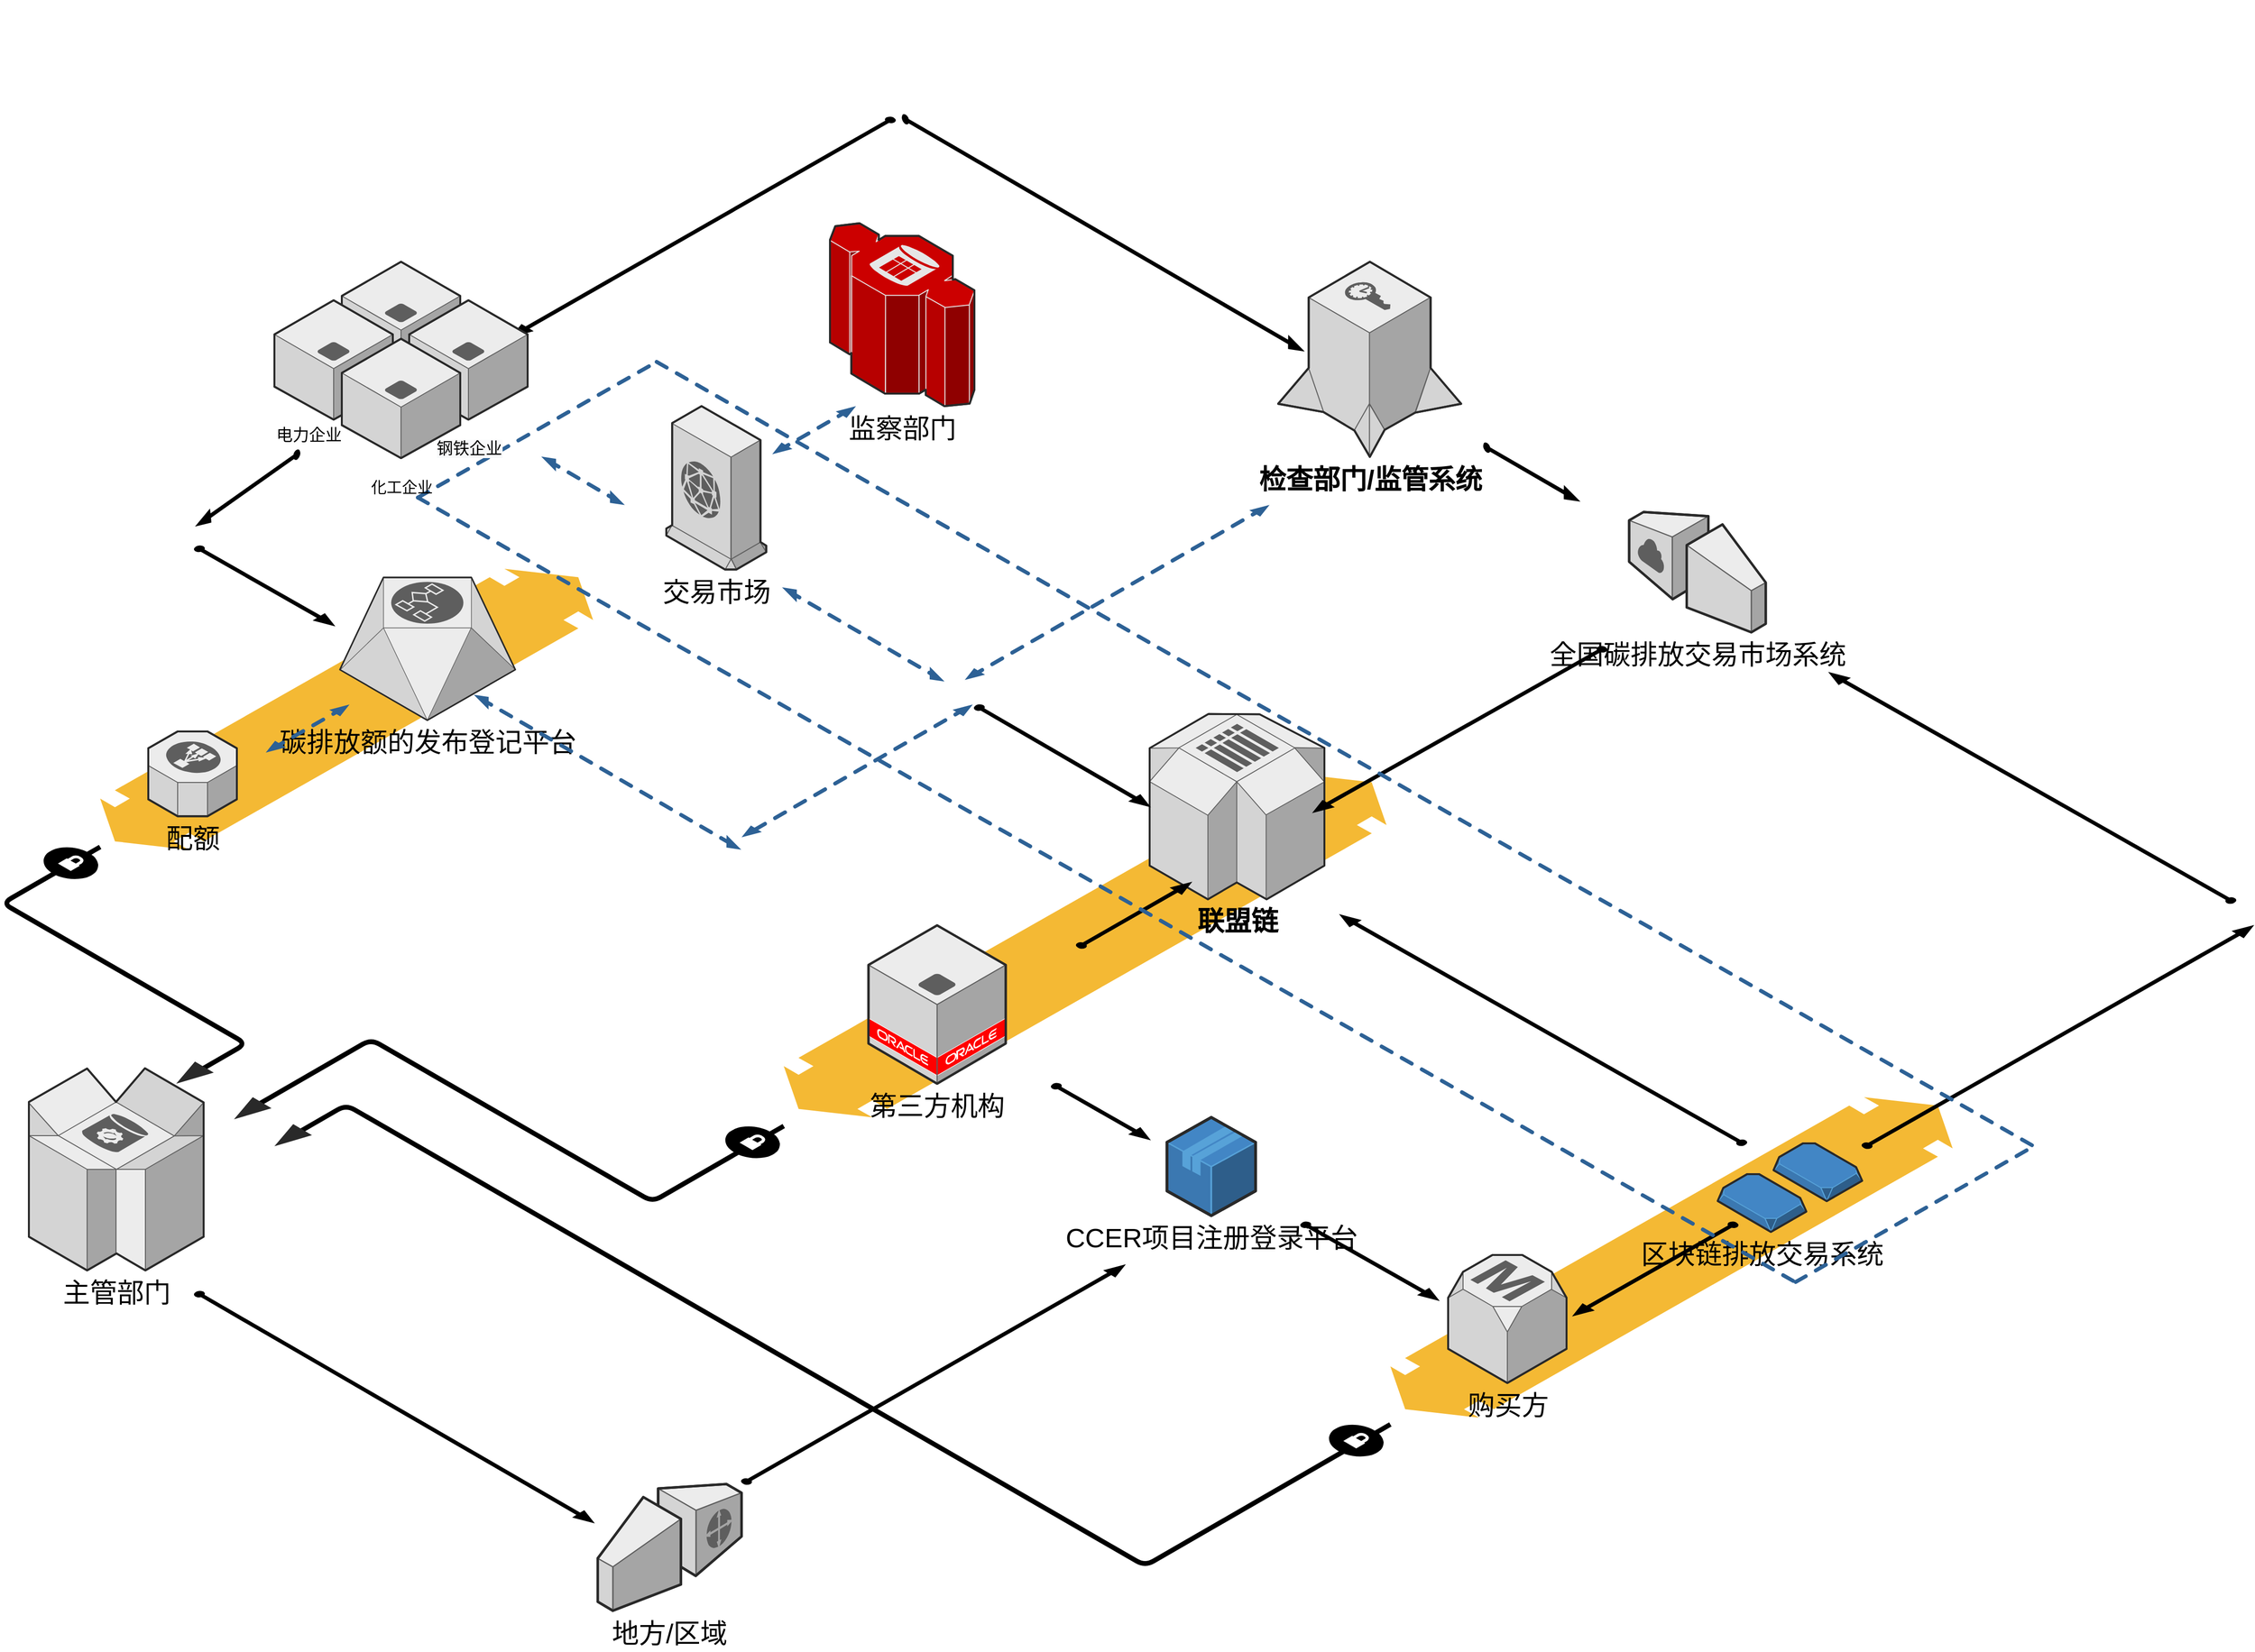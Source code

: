 <mxfile version="18.1.3" type="github">
  <diagram name="Page-1" id="aaaa8250-4180-3840-79b5-4cada1eebb92">
    <mxGraphModel dx="2844" dy="1664" grid="1" gridSize="10" guides="1" tooltips="1" connect="1" arrows="1" fold="1" page="1" pageScale="1" pageWidth="850" pageHeight="1100" background="none" math="0" shadow="0">
      <root>
        <mxCell id="0" />
        <mxCell id="1" parent="0" />
        <mxCell id="d5ac148becb70bc-7" value="" style="verticalLabelPosition=bottom;html=1;verticalAlign=top;strokeWidth=1;dashed=0;shape=mxgraph.aws3d.flatDoubleEdge;fillColor=#000000;aspect=fixed;rounded=1;shadow=0;comic=0;fontFamily=Verdana;fontSize=12;flipV=1;" parent="1" vertex="1">
          <mxGeometry x="1602" y="1328" width="584" height="333" as="geometry" />
        </mxCell>
        <mxCell id="1a8abee3a6cfdf20-38" value="" style="verticalLabelPosition=bottom;html=1;verticalAlign=top;strokeWidth=1;dashed=0;shape=mxgraph.aws3d.flatDoubleEdge;fillColor=#000000;aspect=fixed;rounded=1;shadow=0;comic=0;fontFamily=Verdana;fontSize=12;flipV=1;" parent="1" vertex="1">
          <mxGeometry x="972" y="992" width="626" height="357" as="geometry" />
        </mxCell>
        <mxCell id="1a8abee3a6cfdf20-28" value="" style="verticalLabelPosition=bottom;html=1;verticalAlign=top;strokeWidth=1;dashed=0;shape=mxgraph.aws3d.flatDoubleEdge;fillColor=#000000;aspect=fixed;rounded=1;shadow=0;comic=0;fontFamily=Verdana;fontSize=12;flipV=1;" parent="1" vertex="1">
          <mxGeometry x="262" y="779" width="512" height="292" as="geometry" />
        </mxCell>
        <mxCell id="1a8abee3a6cfdf20-3" value="" style="edgeStyle=isometricEdgeStyle;endArrow=none;html=1;labelBackgroundColor=none;strokeWidth=5;fontFamily=Verdana;fontSize=12" parent="1" edge="1">
          <mxGeometry width="50" height="100" relative="1" as="geometry">
            <mxPoint x="352" y="1308" as="sourcePoint" />
            <mxPoint x="262" y="1068" as="targetPoint" />
            <Array as="points">
              <mxPoint x="302" y="1208" />
            </Array>
          </mxGeometry>
        </mxCell>
        <mxCell id="1a8abee3a6cfdf20-4" value="主管部门" style="verticalLabelPosition=bottom;html=1;verticalAlign=top;strokeWidth=1;dashed=0;shape=mxgraph.aws3d.dynamoDb;fillColor=#ECECEC;strokeColor=#5E5E5E;aspect=fixed;rounded=1;shadow=0;comic=0;fontSize=28;gradientColor=none;" parent="1" vertex="1">
          <mxGeometry x="188" y="1298" width="181.5" height="210" as="geometry" />
        </mxCell>
        <mxCell id="1a8abee3a6cfdf20-5" value="" style="edgeStyle=isometricEdgeStyle;endArrow=none;html=1;labelBackgroundColor=none;strokeColor=#000000;strokeWidth=5;fontFamily=Verdana;fontSize=12" parent="1" edge="1">
          <mxGeometry width="50" height="100" relative="1" as="geometry">
            <mxPoint x="422" y="1338" as="sourcePoint" />
            <mxPoint x="972" y="1358" as="targetPoint" />
            <Array as="points">
              <mxPoint x="682" y="1348" />
            </Array>
          </mxGeometry>
        </mxCell>
        <mxCell id="1a8abee3a6cfdf20-6" value="配额" style="verticalLabelPosition=bottom;html=1;verticalAlign=top;strokeWidth=1;dashed=0;shape=mxgraph.aws3d.elasticLoadBalancing;fillColor=#ECECEC;strokeColor=#5E5E5E;aspect=fixed;rounded=1;shadow=0;comic=0;fontSize=28;" parent="1" vertex="1">
          <mxGeometry x="312" y="948" width="92" height="88.17" as="geometry" />
        </mxCell>
        <mxCell id="1a8abee3a6cfdf20-7" value="碳排放额的发布登记平台" style="verticalLabelPosition=bottom;html=1;verticalAlign=top;strokeWidth=1;dashed=0;shape=mxgraph.aws3d.workflowService;fillColor=#ECECEC;strokeColor=#5E5E5E;aspect=fixed;rounded=1;shadow=0;comic=0;fontSize=28;" parent="1" vertex="1">
          <mxGeometry x="511" y="788" width="182.2" height="148.4" as="geometry" />
        </mxCell>
        <mxCell id="1a8abee3a6cfdf20-8" value="&lt;font style=&quot;font-size: 28px;&quot;&gt;交易市场&lt;/font&gt;" style="verticalLabelPosition=bottom;html=1;verticalAlign=top;strokeWidth=1;dashed=0;shape=mxgraph.aws3d.cloudfront;fillColor=#ECECEC;strokeColor=#5E5E5E;aspect=fixed;rounded=1;shadow=0;comic=0;fontSize=12" parent="1" vertex="1">
          <mxGeometry x="850" y="610" width="103.8" height="169.8" as="geometry" />
        </mxCell>
        <mxCell id="1a8abee3a6cfdf20-10" value="&lt;font style=&quot;font-size: 28px;&quot;&gt;全国碳排放交易市场系统&lt;/font&gt;" style="verticalLabelPosition=bottom;html=1;verticalAlign=top;strokeWidth=1;dashed=0;shape=mxgraph.aws3d.internetGateway;fillColor=#ECECEC;strokeColor=#5E5E5E;aspect=fixed;rounded=1;shadow=0;comic=0;fontSize=12;flipH=1;flipV=0;" parent="1" vertex="1">
          <mxGeometry x="1850" y="720" width="141.9" height="125" as="geometry" />
        </mxCell>
        <mxCell id="1a8abee3a6cfdf20-12" value="&lt;font style=&quot;font-size: 28px;&quot;&gt;监察部门&lt;/font&gt;" style="verticalLabelPosition=bottom;html=1;verticalAlign=top;strokeWidth=1;dashed=0;shape=mxgraph.aws3d.redshift;fillColor=#CC0000;strokeColor=#E6E6E6;aspect=fixed;rounded=1;shadow=0;comic=0;fontSize=12" parent="1" vertex="1">
          <mxGeometry x="1020" y="420" width="150" height="190" as="geometry" />
        </mxCell>
        <mxCell id="1a8abee3a6cfdf20-13" value="联盟链" style="verticalLabelPosition=bottom;html=1;verticalAlign=top;strokeWidth=1;dashed=0;shape=mxgraph.aws3d.simpleDb2;fillColor=#ECECEC;strokeColor=#5E5E5E;aspect=fixed;rounded=1;shadow=0;comic=0;fontSize=28;fontStyle=1" parent="1" vertex="1">
          <mxGeometry x="1352" y="929.8" width="181.5" height="192.6" as="geometry" />
        </mxCell>
        <mxCell id="1a8abee3a6cfdf20-14" value="" style="verticalLabelPosition=bottom;html=1;verticalAlign=top;strokeWidth=1;dashed=0;shape=mxgraph.aws3d.snapshot;fillColor=#4286c5;strokeColor=#57A2D8;aspect=fixed;rounded=1;shadow=0;comic=0;fontSize=12" parent="1" vertex="1">
          <mxGeometry x="2000" y="1376" width="92" height="60" as="geometry" />
        </mxCell>
        <mxCell id="1a8abee3a6cfdf20-25" value="" style="verticalLabelPosition=bottom;html=1;verticalAlign=top;strokeWidth=1;dashed=0;shape=mxgraph.aws3d.arrowhead;aspect=fixed;rounded=1;shadow=0;comic=0;fillColor=none;fontFamily=Verdana;fontSize=12;fontColor=#000000;flipV=1;" parent="1" vertex="1">
          <mxGeometry x="341" y="1291" width="39" height="23" as="geometry" />
        </mxCell>
        <mxCell id="1a8abee3a6cfdf20-27" value="" style="verticalLabelPosition=bottom;html=1;verticalAlign=top;strokeWidth=1;dashed=0;shape=mxgraph.aws3d.arrowhead;aspect=fixed;rounded=1;shadow=0;comic=0;fillColor=none;fontFamily=Verdana;fontSize=12;fontColor=#000000;flipV=1;" parent="1" vertex="1">
          <mxGeometry x="401" y="1328" width="39" height="23" as="geometry" />
        </mxCell>
        <mxCell id="1a8abee3a6cfdf20-1" value="" style="verticalLabelPosition=bottom;html=1;verticalAlign=top;strokeWidth=1;dashed=0;shape=mxgraph.aws3d.secureConnection;fillColor=#000000;strokeColor=#ffffff;aspect=fixed;rounded=1;shadow=0;comic=0;fontSize=12" parent="1" vertex="1">
          <mxGeometry x="203" y="1068" width="57.0" height="34" as="geometry" />
        </mxCell>
        <mxCell id="1a8abee3a6cfdf20-29" value="" style="verticalLabelPosition=bottom;html=1;verticalAlign=top;strokeWidth=1;dashed=0;shape=mxgraph.aws3d.dashedEdgeDouble;fillColor=#000000;aspect=fixed;rounded=1;shadow=0;comic=0;fontFamily=Verdana;fontSize=12;flipV=1;" parent="1" vertex="1">
          <mxGeometry x="434" y="920" width="87" height="50" as="geometry" />
        </mxCell>
        <mxCell id="1a8abee3a6cfdf20-30" value="" style="verticalLabelPosition=bottom;html=1;verticalAlign=top;strokeWidth=1;dashed=0;shape=mxgraph.aws3d.dashedEdgeDouble;fillColor=#000000;aspect=fixed;rounded=1;shadow=0;comic=0;fontFamily=Verdana;fontSize=12;flipV=1;rotation=60;" parent="1" vertex="1">
          <mxGeometry x="720" y="662.59" width="87" height="50" as="geometry" />
        </mxCell>
        <mxCell id="1a8abee3a6cfdf20-33" value="&lt;span style=&quot;color: rgba(0, 0, 0, 0); font-family: monospace; font-size: 0px; text-align: start;&quot;&gt;%3CmxGraphModel%3E%3Croot%3E%3CmxCell%20id%3D%220%22%2F%3E%3CmxCell%20id%3D%221%22%20parent%3D%220%22%2F%3E%3CmxCell%20id%3D%222%22%20value%3D%22%22%20style%3D%22verticalLabelPosition%3Dbottom%3Bhtml%3D1%3BverticalAlign%3Dtop%3BstrokeWidth%3D1%3Bdashed%3D0%3Bshape%3Dmxgraph.aws3d.dashedEdgeDouble%3BfillColor%3D%23000000%3Baspect%3Dfixed%3Brounded%3D1%3Bshadow%3D0%3Bcomic%3D0%3BfontFamily%3DVerdana%3BfontSize%3D12%3BflipV%3D1%3Brotation%3D60%3B%22%20vertex%3D%221%22%20parent%3D%221%22%3E%3CmxGeometry%20x%3D%22649.78%22%20y%3D%22910.38%22%20width%3D%22278.4%22%20height%3D%22160%22%20as%3D%22geometry%22%2F%3E%3C%2FmxCell%3E%3C%2Froot%3E%3C%2FmxGraphModel%3E&lt;/span&gt;" style="verticalLabelPosition=bottom;html=1;verticalAlign=top;strokeWidth=1;dashed=0;shape=mxgraph.aws3d.arrowSE;fillColor=#000000;aspect=fixed;rounded=1;shadow=0;comic=0;fontFamily=Verdana;fontSize=12;" parent="1" vertex="1">
          <mxGeometry x="360" y="755.61" width="145" height="82.39" as="geometry" />
        </mxCell>
        <mxCell id="1a8abee3a6cfdf20-34" value="&lt;span style=&quot;color: rgba(0, 0, 0, 0); font-family: monospace; font-size: 0px; text-align: start;&quot;&gt;%3CmxGraphModel%3E%3Croot%3E%3CmxCell%20id%3D%220%22%2F%3E%3CmxCell%20id%3D%221%22%20parent%3D%220%22%2F%3E%3CmxCell%20id%3D%222%22%20value%3D%22%22%20style%3D%22verticalLabelPosition%3Dbottom%3Bhtml%3D1%3BverticalAlign%3Dtop%3BstrokeWidth%3D1%3Bdashed%3D0%3Bshape%3Dmxgraph.aws3d.arrowSE%3BfillColor%3D%23000000%3Baspect%3Dfixed%3Brounded%3D1%3Bshadow%3D0%3Bcomic%3D0%3BfontFamily%3DVerdana%3BfontSize%3D12%3Brotation%3D-180%3B%22%20vertex%3D%221%22%20parent%3D%221%22%3E%3CmxGeometry%20x%3D%222058%22%20y%3D%22887%22%20width%3D%22422%22%20height%3D%22239.34%22%20as%3D%22geometry%22%2F%3E%3C%2FmxCell%3E%3C%2Froot%3E%3C%2FmxGraphModel%3E%3CmxGraphModel%3E%3Croot%3E%3CmxCell%20id%3D%220%22%2F%3E%3CmxCell%20id%3D%221%22%20parent%3D%220%22%2F%3E%3CmxCell%20id%3D%222%22%20value%3D%22%22%20style%3D%22verticalLabelPosition%3Dbottom%3Bhtml%3D1%3BverticalAlign%3Dtop%3BstrokeWidth%3D1%3Bdashed%3D0%3Bshape%3Dmxgraph.aws3d.arrowSE%3BfillColor%3D%23000000%3Baspect%3Dfixed%3Brounded%3D1%3Bshadow%3D0%3Bcomic%3D0%3BfontFamily%3DVerdana%3BfontSize%3D12%3Brotation%3D-180%3B%22%20vertex%3D%221%22%20parent%3D%221%22%3E%2 3CmxGeometry%20x%3D%222058%22%20y%3D%22887%22%20width%3D%22422%22%20height%3D%22239.34%22%20as%3D%22geometry%22%2F%3E%3E%3C%2Froot%3E%3C%2FmxGraphModel%3E&lt;/span&gt;" style="verticalLabelPosition=bottom;html=1;verticalAlign=top;strokeWidth=1;dashed=0;shape=mxgraph.aws3d.arrowSW;fillColor=#000000;aspect=fixed;rounded=1;shadow=0;comic=0;fontFamily=Verdana;fontSize=12;" parent="1" vertex="1">
          <mxGeometry x="690" y="310" width="397.8" height="227.47" as="geometry" />
        </mxCell>
        <mxCell id="1a8abee3a6cfdf20-35" value="" style="verticalLabelPosition=bottom;html=1;verticalAlign=top;strokeWidth=1;dashed=0;shape=mxgraph.aws3d.arrowSE;fillColor=#000000;aspect=fixed;rounded=1;shadow=0;comic=0;fontFamily=Verdana;fontSize=12" parent="1" vertex="1">
          <mxGeometry x="1170" y="920.63" width="182" height="105.37" as="geometry" />
        </mxCell>
        <mxCell id="1a8abee3a6cfdf20-36" value="" style="verticalLabelPosition=bottom;html=1;verticalAlign=top;strokeWidth=1;dashed=0;shape=mxgraph.aws3d.arrowSW;fillColor=#000000;aspect=fixed;rounded=1;shadow=0;comic=0;fontFamily=Verdana;fontSize=12" parent="1" vertex="1">
          <mxGeometry x="1522" y="860" width="304.91" height="172" as="geometry" />
        </mxCell>
        <mxCell id="1a8abee3a6cfdf20-37" value="" style="verticalLabelPosition=bottom;html=1;verticalAlign=top;strokeWidth=1;dashed=0;shape=mxgraph.aws3d.arrowSW;fillColor=#000000;aspect=fixed;rounded=1;shadow=0;comic=0;fontFamily=Verdana;fontSize=12;rotation=-180;" parent="1" vertex="1">
          <mxGeometry x="1276" y="1105" width="119" height="68" as="geometry" />
        </mxCell>
        <mxCell id="1a8abee3a6cfdf20-39" value="" style="verticalLabelPosition=bottom;html=1;verticalAlign=top;strokeWidth=1;dashed=0;shape=mxgraph.aws3d.arrowSE;fillColor=#000000;aspect=fixed;rounded=1;shadow=0;comic=0;fontFamily=Verdana;fontSize=12" parent="1" vertex="1">
          <mxGeometry x="1250" y="1314" width="102" height="58" as="geometry" />
        </mxCell>
        <mxCell id="d5ac148becb70bc-1" value="" style="verticalLabelPosition=bottom;html=1;verticalAlign=top;strokeWidth=1;dashed=0;shape=mxgraph.aws3d.arrowSE;fillColor=#000000;aspect=fixed;rounded=1;shadow=0;comic=0;fontFamily=Verdana;fontSize=12" parent="1" vertex="1">
          <mxGeometry x="1509" y="1458" width="143" height="81" as="geometry" />
        </mxCell>
        <mxCell id="d5ac148becb70bc-2" value="区块链排放交易系统" style="verticalLabelPosition=bottom;html=1;verticalAlign=top;strokeWidth=1;dashed=0;shape=mxgraph.aws3d.snapshot;fillColor=#4286c5;strokeColor=#57A2D8;aspect=fixed;rounded=1;shadow=0;comic=0;fontFamily=Verdana;fontSize=28;" parent="1" vertex="1">
          <mxGeometry x="1942" y="1408" width="92" height="60" as="geometry" />
        </mxCell>
        <mxCell id="d5ac148becb70bc-3" value="&lt;font style=&quot;font-size: 28px;&quot;&gt;购买方&lt;/font&gt;" style="verticalLabelPosition=bottom;html=1;verticalAlign=top;strokeWidth=1;dashed=0;shape=mxgraph.aws3d.rdsMaster;fillColor=#ECECEC;strokeColor=#5E5E5E;aspect=fixed;rounded=1;shadow=0;comic=0;fontFamily=Verdana;fontSize=12" parent="1" vertex="1">
          <mxGeometry x="1662" y="1492" width="123" height="133" as="geometry" />
        </mxCell>
        <mxCell id="d5ac148becb70bc-4" value="" style="verticalLabelPosition=bottom;html=1;verticalAlign=top;strokeWidth=1;dashed=0;shape=mxgraph.aws3d.arrowSW;fillColor=#000000;aspect=fixed;rounded=1;shadow=0;comic=0;fontFamily=Verdana;fontSize=12" parent="1" vertex="1">
          <mxGeometry x="1792" y="1458" width="171" height="97" as="geometry" />
        </mxCell>
        <mxCell id="d5ac148becb70bc-5" value="" style="verticalLabelPosition=bottom;html=1;verticalAlign=top;strokeWidth=1;dashed=0;shape=mxgraph.aws3d.arrowSE;fillColor=#000000;aspect=fixed;rounded=1;shadow=0;comic=0;fontFamily=Verdana;fontSize=12;rotation=-180;" parent="1" vertex="1">
          <mxGeometry x="2058" y="887" width="422" height="239.34" as="geometry" />
        </mxCell>
        <mxCell id="d5ac148becb70bc-6" value="" style="verticalLabelPosition=bottom;html=1;verticalAlign=top;strokeWidth=1;dashed=0;shape=mxgraph.aws3d.arrowSW;fillColor=#000000;aspect=fixed;rounded=1;shadow=0;comic=0;fontFamily=Verdana;fontSize=12;rotation=-180;" parent="1" vertex="1">
          <mxGeometry x="2092" y="1150" width="405.9" height="231" as="geometry" />
        </mxCell>
        <mxCell id="d5ac148becb70bc-8" value="" style="verticalLabelPosition=bottom;html=1;verticalAlign=top;strokeWidth=1;dashed=0;shape=mxgraph.aws3d.dashedArrowlessEdge;aspect=fixed;rounded=1;shadow=0;comic=0;fontFamily=Verdana;fontSize=12" parent="1" vertex="1">
          <mxGeometry x="840" y="564" width="1432" height="816" as="geometry" />
        </mxCell>
        <mxCell id="d5ac148becb70bc-9" value="" style="verticalLabelPosition=bottom;html=1;verticalAlign=top;strokeWidth=1;dashed=0;shape=mxgraph.aws3d.dashedArrowlessEdge;aspect=fixed;rounded=1;shadow=0;comic=0;fontFamily=Verdana;fontSize=12" parent="1" vertex="1">
          <mxGeometry x="592" y="705" width="1432" height="816" as="geometry" />
        </mxCell>
        <mxCell id="d5ac148becb70bc-10" value="" style="verticalLabelPosition=bottom;html=1;verticalAlign=top;strokeWidth=1;dashed=0;shape=mxgraph.aws3d.dashedArrowlessEdge;fillColor=#000000;aspect=fixed;rounded=1;shadow=0;comic=0;fontFamily=Verdana;fontSize=12;fontColor=#000000;flipV=1;" parent="1" vertex="1">
          <mxGeometry x="592" y="564" width="248" height="141" as="geometry" />
        </mxCell>
        <mxCell id="d5ac148becb70bc-12" value="" style="verticalLabelPosition=bottom;html=1;verticalAlign=top;strokeWidth=1;dashed=0;shape=mxgraph.aws3d.dashedArrowlessEdge;aspect=fixed;rounded=1;shadow=0;comic=0;fontFamily=Verdana;fontSize=12;flipV=1;" parent="1" vertex="1">
          <mxGeometry x="2023" y="1378" width="249" height="142" as="geometry" />
        </mxCell>
        <mxCell id="1a8abee3a6cfdf20-2" value="" style="verticalLabelPosition=bottom;html=1;verticalAlign=top;strokeWidth=1;dashed=0;shape=mxgraph.aws3d.secureConnection;fillColor=#000000;strokeColor=#ffffff;aspect=fixed;rounded=1;shadow=0;comic=0;fontSize=12" parent="1" vertex="1">
          <mxGeometry x="911" y="1358" width="57.0" height="34" as="geometry" />
        </mxCell>
        <mxCell id="d5ac148becb70bc-14" value="" style="edgeStyle=isometricEdgeStyle;endArrow=none;html=1;labelBackgroundColor=none;strokeWidth=5;fontFamily=Verdana;fontSize=12" parent="1" edge="1">
          <mxGeometry width="50" height="100" relative="1" as="geometry">
            <mxPoint x="462" y="1368" as="sourcePoint" />
            <mxPoint x="1602" y="1668" as="targetPoint" />
            <Array as="points">
              <mxPoint x="902" y="1558" />
            </Array>
          </mxGeometry>
        </mxCell>
        <mxCell id="d5ac148becb70bc-15" value="" style="verticalLabelPosition=bottom;html=1;verticalAlign=top;strokeWidth=1;dashed=0;shape=mxgraph.aws3d.arrowhead;aspect=fixed;rounded=1;shadow=0;comic=0;fillColor=none;fontFamily=Verdana;fontSize=12;fontColor=#000000;flipV=1;" parent="1" vertex="1">
          <mxGeometry x="443" y="1356" width="39" height="23" as="geometry" />
        </mxCell>
        <mxCell id="d5ac148becb70bc-16" value="" style="verticalLabelPosition=bottom;html=1;verticalAlign=top;strokeWidth=1;dashed=0;shape=mxgraph.aws3d.secureConnection;fillColor=#000000;strokeColor=#ffffff;aspect=fixed;rounded=1;shadow=0;comic=0;fontSize=12" parent="1" vertex="1">
          <mxGeometry x="1538" y="1668" width="57.0" height="34" as="geometry" />
        </mxCell>
        <mxCell id="KipRlRUMriGqdZt-WNJB-10" value="" style="verticalLabelPosition=bottom;html=1;verticalAlign=top;strokeWidth=1;dashed=0;shape=mxgraph.aws3d.application_server;fillColor=#ECECEC;strokeColor=#5E5E5E;aspect=fixed;rounded=1;shadow=0;comic=0;fontSize=16;horizontal=0;" vertex="1" parent="1">
          <mxGeometry x="513" y="460" width="123" height="124" as="geometry" />
        </mxCell>
        <mxCell id="KipRlRUMriGqdZt-WNJB-11" value="&lt;font style=&quot;font-size: 17px;&quot;&gt;电力企业&lt;/font&gt;" style="verticalLabelPosition=bottom;html=1;verticalAlign=top;strokeWidth=1;dashed=0;shape=mxgraph.aws3d.application_server;fillColor=#ECECEC;strokeColor=#5E5E5E;aspect=fixed;rounded=1;shadow=0;comic=0;fontSize=12;align=left;" vertex="1" parent="1">
          <mxGeometry x="443" y="500" width="123" height="124" as="geometry" />
        </mxCell>
        <mxCell id="KipRlRUMriGqdZt-WNJB-12" value="&lt;br&gt;&lt;span style=&quot;color: rgb(0, 0, 0); font-family: Helvetica; font-size: 17px; font-style: normal; font-variant-ligatures: normal; font-variant-caps: normal; font-weight: 400; letter-spacing: normal; orphans: 2; text-align: left; text-indent: 0px; text-transform: none; widows: 2; word-spacing: 0px; -webkit-text-stroke-width: 0px; background-color: rgb(248, 249, 250); text-decoration-thickness: initial; text-decoration-style: initial; text-decoration-color: initial; float: none; display: inline !important;&quot;&gt;钢铁企业&lt;/span&gt;&lt;br&gt;" style="verticalLabelPosition=bottom;html=1;verticalAlign=top;strokeWidth=1;dashed=0;shape=mxgraph.aws3d.application_server;fillColor=#ECECEC;strokeColor=#5E5E5E;aspect=fixed;rounded=1;shadow=0;comic=0;fontSize=12" vertex="1" parent="1">
          <mxGeometry x="583" y="500" width="123" height="124" as="geometry" />
        </mxCell>
        <mxCell id="KipRlRUMriGqdZt-WNJB-13" value="&lt;br style=&quot;font-size: 16px;&quot;&gt;&lt;span style=&quot;font-size: 16px; text-align: left; float: none; display: inline !important;&quot;&gt;化工企业&lt;/span&gt;" style="verticalLabelPosition=bottom;html=1;verticalAlign=top;strokeWidth=1;dashed=0;shape=mxgraph.aws3d.application_server;fillColor=#ECECEC;strokeColor=#5E5E5E;aspect=fixed;rounded=1;shadow=0;comic=0;fontSize=12" vertex="1" parent="1">
          <mxGeometry x="513" y="540" width="123" height="124" as="geometry" />
        </mxCell>
        <mxCell id="KipRlRUMriGqdZt-WNJB-16" value="" style="verticalLabelPosition=bottom;html=1;verticalAlign=top;strokeWidth=1;dashed=0;shape=mxgraph.aws3d.arrowSW;fillColor=#000000;aspect=fixed;rounded=1;shadow=0;comic=0;fontFamily=Verdana;fontSize=12;rotation=-120;" vertex="1" parent="1">
          <mxGeometry x="1092.6" y="310.55" width="420.07" height="240.21" as="geometry" />
        </mxCell>
        <mxCell id="KipRlRUMriGqdZt-WNJB-18" value="&lt;b&gt;&lt;font style=&quot;font-size: 28px;&quot;&gt;检查部门/监管系统&lt;/font&gt;&lt;/b&gt;" style="verticalLabelPosition=bottom;html=1;verticalAlign=top;strokeWidth=1;align=center;outlineConnect=0;dashed=0;outlineConnect=0;shape=mxgraph.aws3d.securityTokenService;fillColor=#ECECEC;strokeColor=#5E5E5E;aspect=fixed;shadow=0;fontSize=16;" vertex="1" parent="1">
          <mxGeometry x="1485.5" y="460" width="190" height="202.67" as="geometry" />
        </mxCell>
        <mxCell id="KipRlRUMriGqdZt-WNJB-28" value="" style="verticalLabelPosition=bottom;html=1;verticalAlign=top;strokeWidth=1;dashed=0;shape=mxgraph.aws3d.dashedEdgeDouble;fillColor=#000000;aspect=fixed;rounded=1;shadow=0;comic=0;fontFamily=Verdana;fontSize=12;flipV=1;rotation=60;" vertex="1" parent="1">
          <mxGeometry x="649.78" y="910.38" width="278.4" height="160" as="geometry" />
        </mxCell>
        <mxCell id="KipRlRUMriGqdZt-WNJB-31" value="" style="verticalLabelPosition=bottom;html=1;verticalAlign=top;strokeWidth=1;dashed=0;shape=mxgraph.aws3d.dashedEdgeDouble;fillColor=#000000;aspect=fixed;rounded=1;shadow=0;comic=0;fontFamily=Verdana;fontSize=12;flipV=1;rotation=-180;" vertex="1" parent="1">
          <mxGeometry x="928.18" y="920" width="240.12" height="138" as="geometry" />
        </mxCell>
        <mxCell id="KipRlRUMriGqdZt-WNJB-34" value="&lt;span style=&quot;color: rgba(0, 0, 0, 0); font-family: monospace; font-size: 0px; text-align: start;&quot;&gt;%3CmxGraphModel%3E%3Croot%3E%3CmxCell%20id%3D%220%22%2F%3E%3CmxCell%20id%3D%221%22%20parent%3D%220%22%2F%3E%3CmxCell%20id%3D%222%22%20value%3D%22%22%20style%3D%22verticalLabelPosition%3Dbottom%3Bhtml%3D1%3BverticalAlign%3Dtop%3BstrokeWidth%3D1%3Bdashed%3D0%3Bshape%3Dmxgraph.aws3d.dashedEdgeDouble%3BfillColor%3D%23000000%3Baspect%3Dfixed%3Brounded%3D1%3Bshadow%3D0%3Bcomic%3D0%3BfontFamily%3DVerdana%3BfontSize%3D12%3BflipV%3D1%3Brotation%3D60%3B%22%20vertex%3D%221%22%20parent%3D%221%22%3E%3CmxGeometry%20x%3D%22649.78%22%20y%3D%22910.38%22%20width%3D%22278.4%22%20height%3D%22160%22%20as%3D%22geometry%22%2F%3E%3C%2FmxCell%3E%3C%2Froot%3E%3C%2FmxGraphModel%3E&lt;/span&gt;" style="verticalLabelPosition=bottom;html=1;verticalAlign=top;strokeWidth=1;dashed=0;shape=mxgraph.aws3d.arrowSE;fillColor=#000000;aspect=fixed;rounded=1;shadow=0;comic=0;fontFamily=Verdana;fontSize=12;rotation=115;" vertex="1" parent="1">
          <mxGeometry x="358.24" y="662.59" width="116.15" height="66" as="geometry" />
        </mxCell>
        <mxCell id="KipRlRUMriGqdZt-WNJB-35" value="" style="verticalLabelPosition=bottom;html=1;verticalAlign=top;strokeWidth=1;dashed=0;shape=mxgraph.aws3d.dashedEdgeDouble;fillColor=#000000;aspect=fixed;rounded=1;shadow=0;comic=0;fontFamily=Verdana;fontSize=12;flipV=1;rotation=-180;" vertex="1" parent="1">
          <mxGeometry x="960" y="610" width="87" height="50" as="geometry" />
        </mxCell>
        <mxCell id="KipRlRUMriGqdZt-WNJB-37" value="" style="verticalLabelPosition=bottom;html=1;verticalAlign=top;strokeWidth=1;dashed=0;shape=mxgraph.aws3d.dashedEdgeDouble;fillColor=#000000;aspect=fixed;rounded=1;shadow=0;comic=0;fontFamily=Verdana;fontSize=12;flipV=1;rotation=60;" vertex="1" parent="1">
          <mxGeometry x="970" y="798.62" width="169.14" height="97.21" as="geometry" />
        </mxCell>
        <mxCell id="KipRlRUMriGqdZt-WNJB-40" value="" style="verticalLabelPosition=bottom;html=1;verticalAlign=top;strokeWidth=1;dashed=0;shape=mxgraph.aws3d.dashedEdgeDouble;fillColor=#000000;aspect=fixed;rounded=1;shadow=0;comic=0;fontFamily=Verdana;fontSize=12;flipV=1;rotation=0;" vertex="1" parent="1">
          <mxGeometry x="1160" y="712.59" width="316.52" height="181.91" as="geometry" />
        </mxCell>
        <mxCell id="KipRlRUMriGqdZt-WNJB-44" value="地方/区域" style="verticalLabelPosition=bottom;html=1;verticalAlign=top;strokeWidth=1;align=center;outlineConnect=0;dashed=0;outlineConnect=0;shape=mxgraph.aws3d.customerGateway;fillColor=#ECECEC;strokeColor=#5E5E5E;aspect=fixed;shadow=0;fontSize=28;" vertex="1" parent="1">
          <mxGeometry x="778.78" y="1730" width="149.4" height="131.61" as="geometry" />
        </mxCell>
        <mxCell id="KipRlRUMriGqdZt-WNJB-45" value="第三方机构" style="verticalLabelPosition=bottom;html=1;verticalAlign=top;strokeWidth=1;align=center;outlineConnect=0;dashed=0;outlineConnect=0;shape=mxgraph.aws3d.oracleServer;fillColor=#ECECEC;strokeColor=#5E5E5E;aspect=fixed;shadow=0;fontSize=28;" vertex="1" parent="1">
          <mxGeometry x="1060" y="1149.46" width="142.53" height="164.54" as="geometry" />
        </mxCell>
        <mxCell id="KipRlRUMriGqdZt-WNJB-47" value="" style="verticalLabelPosition=bottom;html=1;verticalAlign=top;strokeWidth=1;dashed=0;shape=mxgraph.aws3d.arrowSE;fillColor=#000000;aspect=fixed;rounded=1;shadow=0;comic=0;fontFamily=Verdana;fontSize=12" vertex="1" parent="1">
          <mxGeometry x="360" y="1530.05" width="414.45" height="239.95" as="geometry" />
        </mxCell>
        <mxCell id="KipRlRUMriGqdZt-WNJB-48" value="CCER项目注册登录平台" style="verticalLabelPosition=bottom;html=1;verticalAlign=top;strokeWidth=1;align=center;outlineConnect=0;dashed=0;outlineConnect=0;shape=mxgraph.aws3d.application;fillColor=#4286c5;strokeColor=#57A2D8;aspect=fixed;shadow=0;fontSize=28;" vertex="1" parent="1">
          <mxGeometry x="1370" y="1349" width="92" height="102.09" as="geometry" />
        </mxCell>
        <mxCell id="KipRlRUMriGqdZt-WNJB-49" value="" style="verticalLabelPosition=bottom;html=1;verticalAlign=top;strokeWidth=1;dashed=0;shape=mxgraph.aws3d.arrowSW;fillColor=#000000;aspect=fixed;rounded=1;shadow=0;comic=0;fontFamily=Verdana;fontSize=12;rotation=-120;" vertex="1" parent="1">
          <mxGeometry x="1697.19" y="650.38" width="101.06" height="57.79" as="geometry" />
        </mxCell>
        <mxCell id="KipRlRUMriGqdZt-WNJB-50" value="" style="verticalLabelPosition=bottom;html=1;verticalAlign=top;strokeWidth=1;dashed=0;shape=mxgraph.aws3d.arrowSE;fillColor=#000000;aspect=fixed;rounded=1;shadow=0;comic=0;fontFamily=Verdana;fontSize=12;rotation=-180;" vertex="1" parent="1">
          <mxGeometry x="1550" y="1138.66" width="422" height="239.34" as="geometry" />
        </mxCell>
        <mxCell id="KipRlRUMriGqdZt-WNJB-51" value="&lt;span style=&quot;color: rgba(0, 0, 0, 0); font-family: monospace; font-size: 0px; text-align: start;&quot;&gt;%3CmxGraphModel%3E%3Croot%3E%3CmxCell%20id%3D%220%22%2F%3E%3CmxCell%20id%3D%221%22%20parent%3D%220%22%2F%3E%3CmxCell%20id%3D%222%22%20value%3D%22%22%20style%3D%22verticalLabelPosition%3Dbottom%3Bhtml%3D1%3BverticalAlign%3Dtop%3BstrokeWidth%3D1%3Bdashed%3D0%3Bshape%3Dmxgraph.aws3d.arrowSE%3BfillColor%3D%23000000%3Baspect%3Dfixed%3Brounded%3D1%3Bshadow%3D0%3Bcomic%3D0%3BfontFamily%3DVerdana%3BfontSize%3D12%3Brotation%3D-180%3B%22%20vertex%3D%221%22%20parent%3D%221%22%3E%3CmxGeometry%20x%3D%222058%22%20y%3D%22887%22%20width%3D%22422%22%20height%3D%22239.34%22%20as%3D%22geometry%22%2F%3E%3C%2FmxCell%3E%3C%2Froot%3E%3C%2FmxGraphModel%3E%3CmxGraphModel%3E%3Croot%3E%3CmxCell%20id%3D%220%22%2F%3E%3CmxCell%20id%3D%221%22%20parent%3D%220%22%2F%3E%3CmxCell%20id%3D%222%22%20value%3D%22%22%20style%3D%22verticalLabelPosition%3Dbottom%3Bhtml%3D1%3BverticalAlign%3Dtop%3BstrokeWidth%3D1%3Bdashed%3D0%3Bshape%3Dmxgraph.aws3d.arrowSE%3BfillColor%3D%23000000%3Baspect%3Dfixed%3Brounded%3D1%3Bshadow%3D0%3Bcomic%3D0%3BfontFamily%3DVerdana%3BfontSize%3D12%3Brotation%3D-180%3B%22%20vertex%3D%221%22%20parent%3D%221%22%3E%2 3CmxGeometry%20x%3D%222058%22%20y%3D%22887%22%20width%3D%22422%22%20height%3D%22239.34%22%20as%3D%22geometry%22%2F%3E%3E%3C%2Froot%3E%3C%2FmxGraphModel%3E&lt;/span&gt;" style="verticalLabelPosition=bottom;html=1;verticalAlign=top;strokeWidth=1;dashed=0;shape=mxgraph.aws3d.arrowSW;fillColor=#000000;aspect=fixed;rounded=1;shadow=0;comic=0;fontFamily=Verdana;fontSize=12;rotation=-180;" vertex="1" parent="1">
          <mxGeometry x="928.18" y="1502.53" width="397.8" height="227.47" as="geometry" />
        </mxCell>
      </root>
    </mxGraphModel>
  </diagram>
</mxfile>

